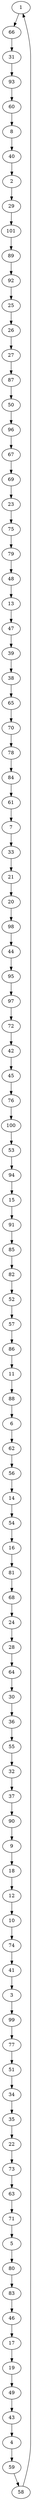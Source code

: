 digraph G {
    1 -> 66;
    66 -> 31;
    31 -> 93;
    93 -> 60;
    60 -> 8;
    8 -> 40;
    40 -> 2;
    2 -> 29;
    29 -> 101;
    101 -> 89;
    89 -> 92;
    92 -> 25;
    25 -> 26;
    26 -> 27;
    27 -> 87;
    87 -> 50;
    50 -> 96;
    96 -> 67;
    67 -> 69;
    69 -> 23;
    23 -> 75;
    75 -> 79;
    79 -> 48;
    48 -> 13;
    13 -> 47;
    47 -> 39;
    39 -> 38;
    38 -> 65;
    65 -> 70;
    70 -> 78;
    78 -> 84;
    84 -> 61;
    61 -> 7;
    7 -> 33;
    33 -> 21;
    21 -> 20;
    20 -> 98;
    98 -> 44;
    44 -> 95;
    95 -> 97;
    97 -> 72;
    72 -> 42;
    42 -> 45;
    45 -> 76;
    76 -> 100;
    100 -> 53;
    53 -> 94;
    94 -> 15;
    15 -> 91;
    91 -> 85;
    85 -> 82;
    82 -> 52;
    52 -> 57;
    57 -> 86;
    86 -> 11;
    11 -> 88;
    88 -> 6;
    6 -> 62;
    62 -> 56;
    56 -> 14;
    14 -> 54;
    54 -> 16;
    16 -> 81;
    81 -> 68;
    68 -> 24;
    24 -> 28;
    28 -> 64;
    64 -> 30;
    30 -> 36;
    36 -> 55;
    55 -> 32;
    32 -> 37;
    37 -> 90;
    90 -> 9;
    9 -> 18;
    18 -> 12;
    12 -> 10;
    10 -> 74;
    74 -> 41;
    41 -> 3;
    3 -> 99;
    99 -> 77;
    77 -> 51;
    51 -> 34;
    34 -> 35;
    35 -> 22;
    22 -> 73;
    73 -> 63;
    63 -> 71;
    71 -> 5;
    5 -> 80;
    80 -> 83;
    83 -> 46;
    46 -> 17;
    17 -> 19;
    19 -> 49;
    49 -> 43;
    43 -> 4;
    4 -> 59;
    59 -> 58;
    58 -> 1;
}
